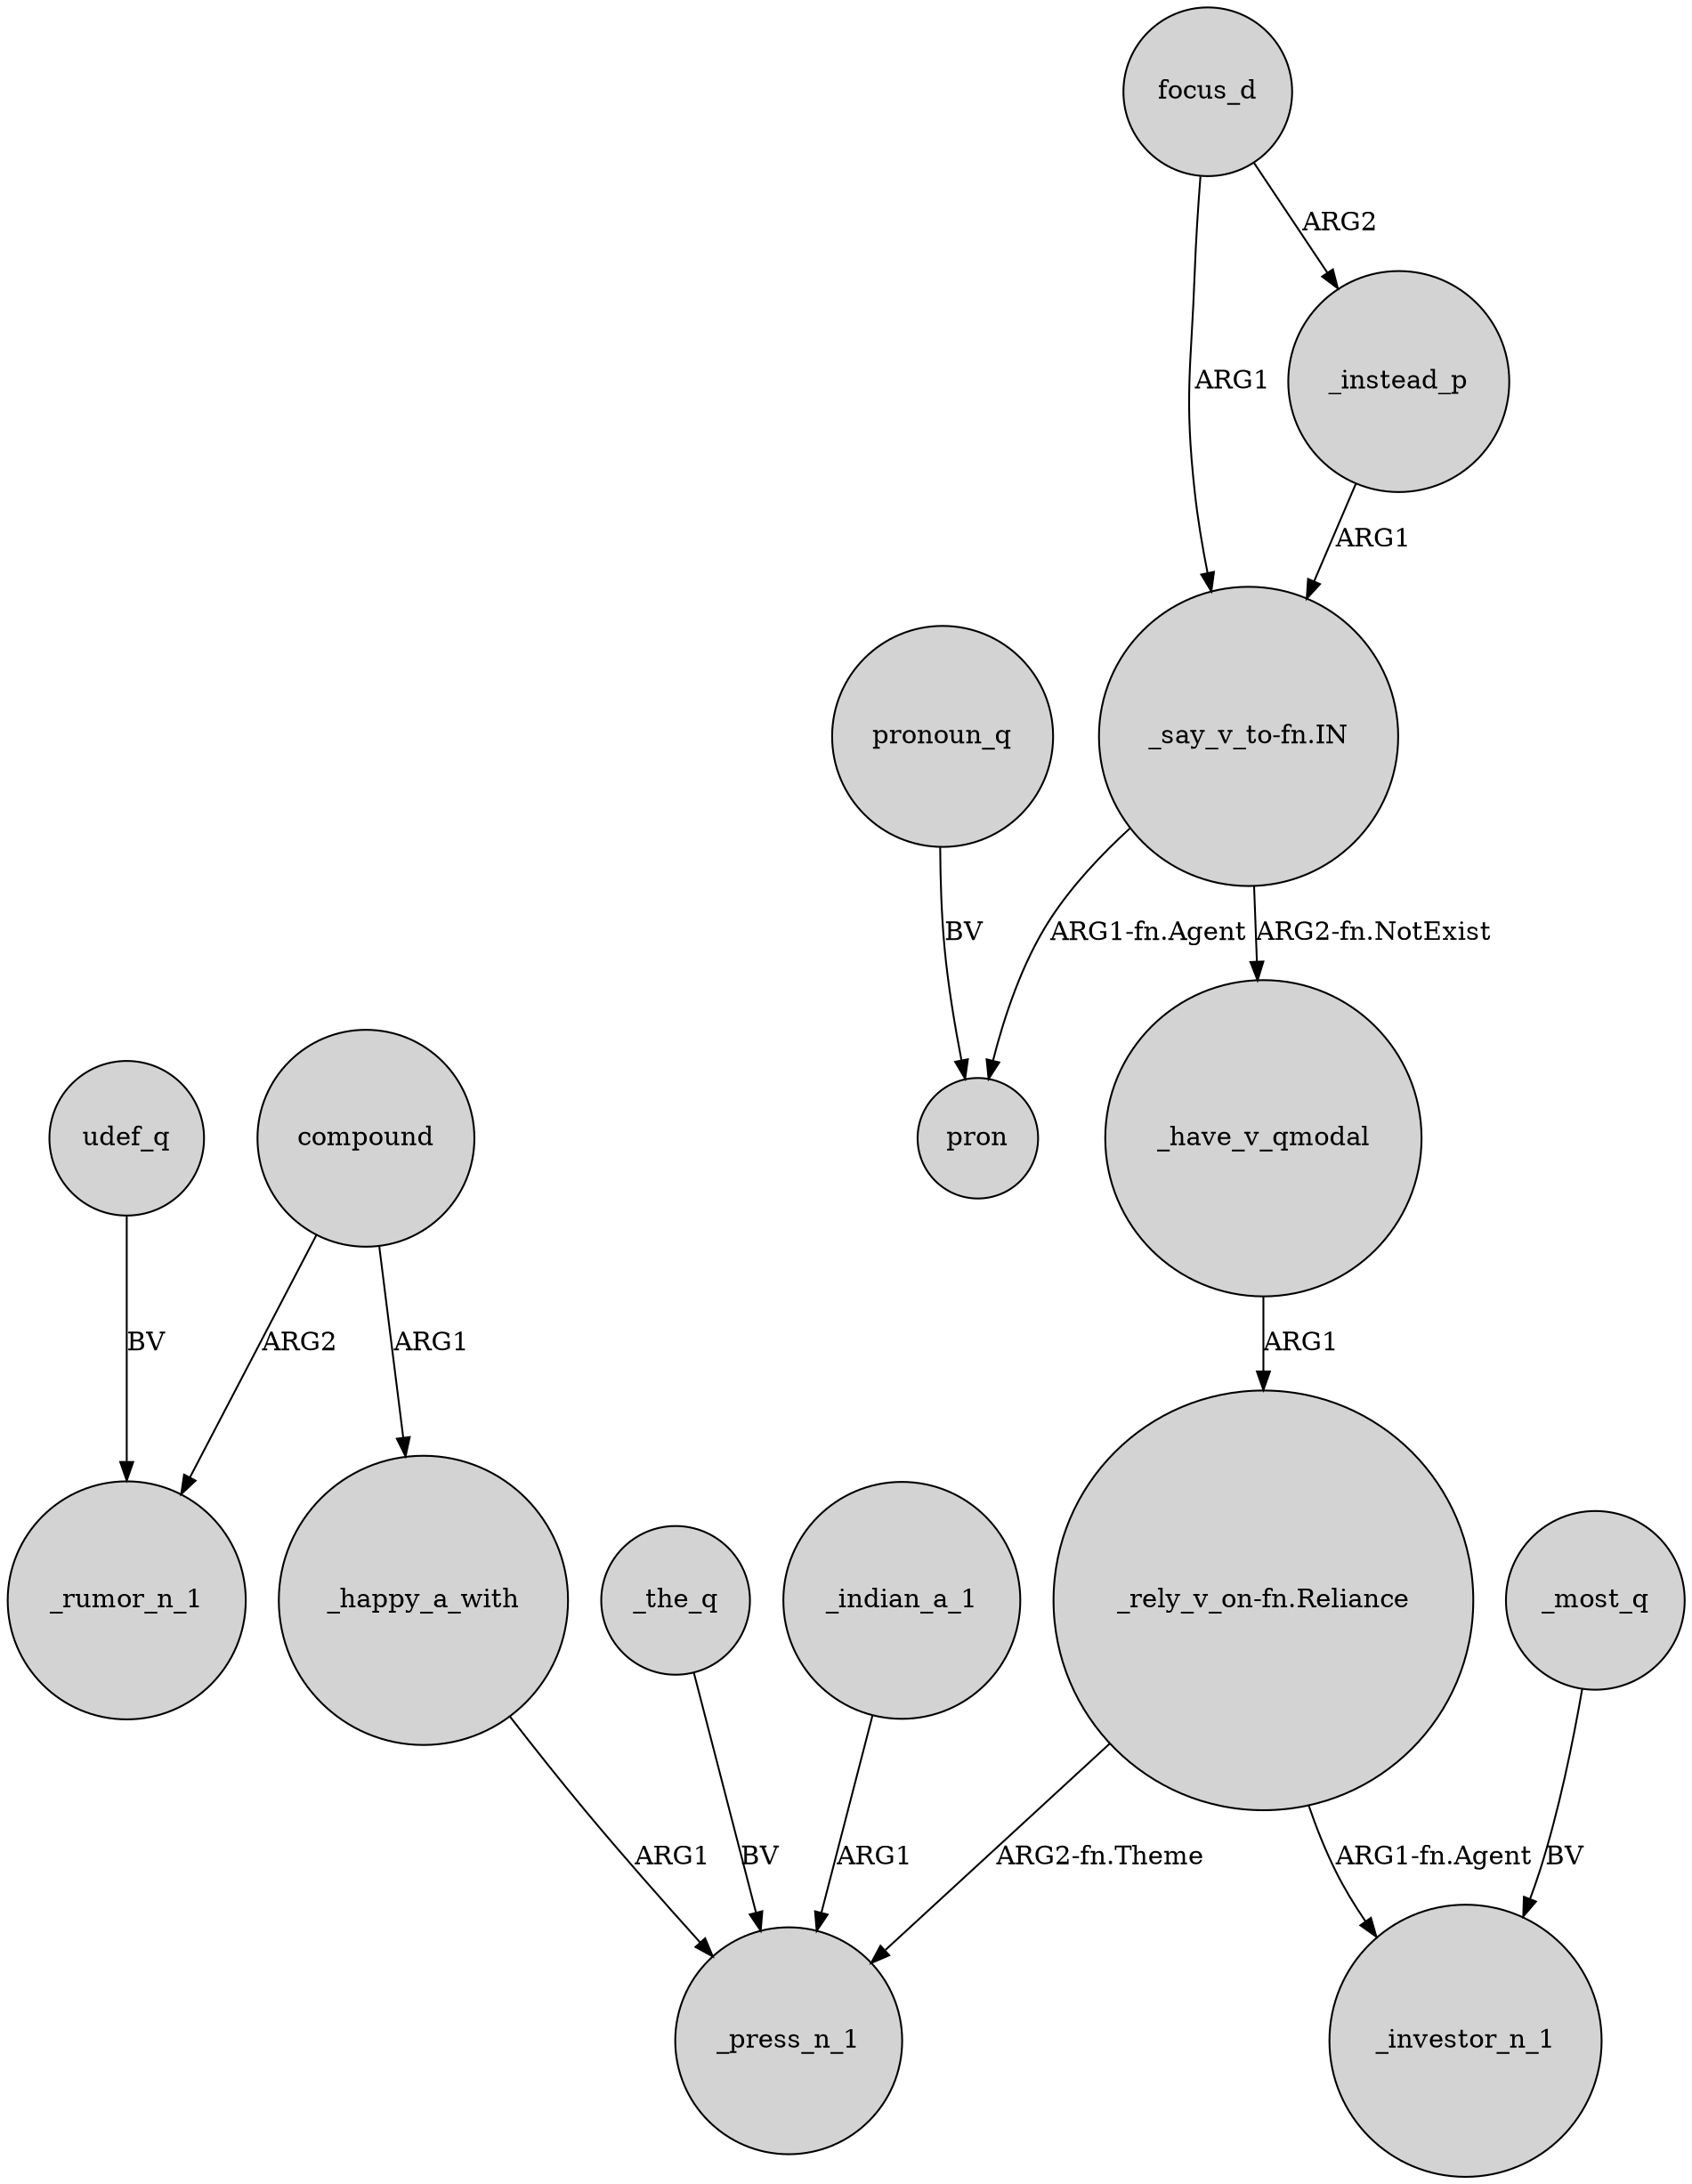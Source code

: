 digraph {
	node [shape=circle style=filled]
	udef_q -> _rumor_n_1 [label=BV]
	_the_q -> _press_n_1 [label=BV]
	compound -> _happy_a_with [label=ARG1]
	compound -> _rumor_n_1 [label=ARG2]
	"_say_v_to-fn.IN" -> _have_v_qmodal [label="ARG2-fn.NotExist"]
	"_rely_v_on-fn.Reliance" -> _investor_n_1 [label="ARG1-fn.Agent"]
	_most_q -> _investor_n_1 [label=BV]
	_indian_a_1 -> _press_n_1 [label=ARG1]
	focus_d -> _instead_p [label=ARG2]
	"_rely_v_on-fn.Reliance" -> _press_n_1 [label="ARG2-fn.Theme"]
	_happy_a_with -> _press_n_1 [label=ARG1]
	_instead_p -> "_say_v_to-fn.IN" [label=ARG1]
	focus_d -> "_say_v_to-fn.IN" [label=ARG1]
	_have_v_qmodal -> "_rely_v_on-fn.Reliance" [label=ARG1]
	"_say_v_to-fn.IN" -> pron [label="ARG1-fn.Agent"]
	pronoun_q -> pron [label=BV]
}
